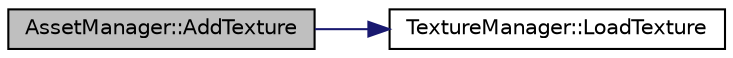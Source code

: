 digraph "AssetManager::AddTexture"
{
  edge [fontname="Helvetica",fontsize="10",labelfontname="Helvetica",labelfontsize="10"];
  node [fontname="Helvetica",fontsize="10",shape=record];
  rankdir="LR";
  Node1 [label="AssetManager::AddTexture",height=0.2,width=0.4,color="black", fillcolor="grey75", style="filled", fontcolor="black"];
  Node1 -> Node2 [color="midnightblue",fontsize="10",style="solid",fontname="Helvetica"];
  Node2 [label="TextureManager::LoadTexture",height=0.2,width=0.4,color="black", fillcolor="white", style="filled",URL="$class_texture_manager.html#a9ca02c19d39a84c973d5ae7bb3859bf6"];
}
